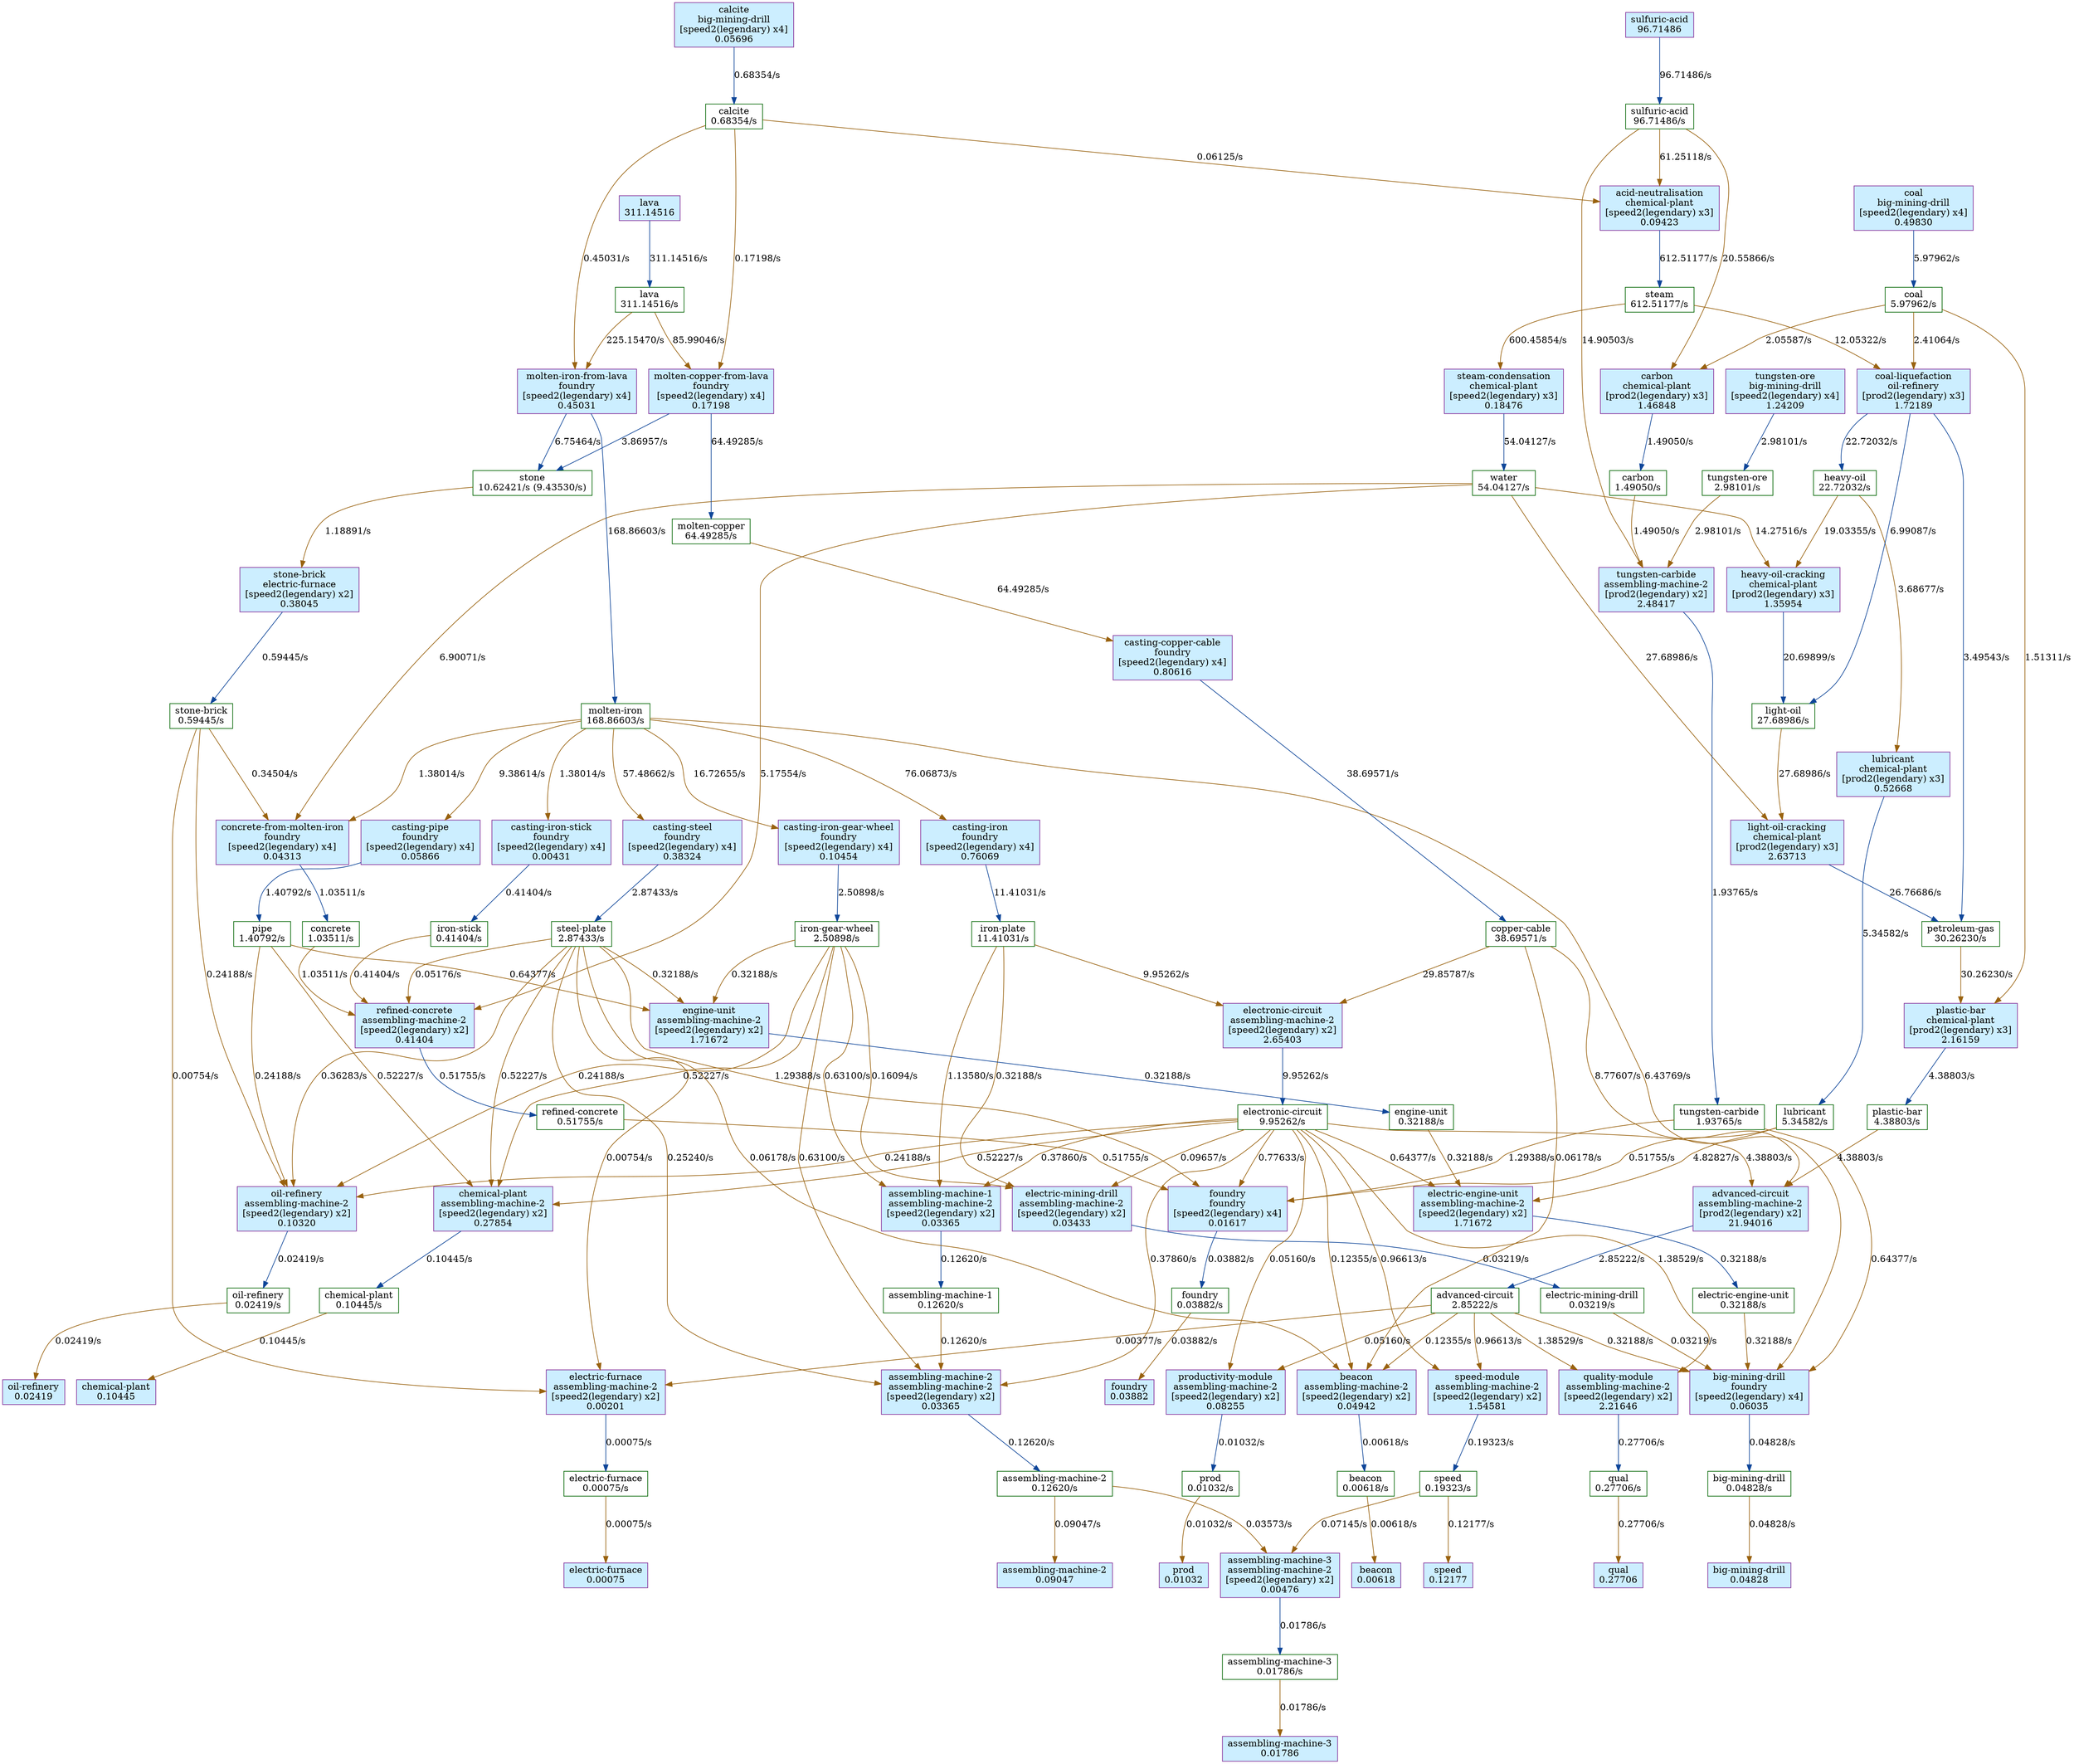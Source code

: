 digraph  {
  layout="dot"
  compound=true
  ranksep=1.0
  0 [shape="box"; style="filled"; color="#842e99"; fillcolor="#cceeff"; label="lava
311.14516"]
  1 [shape="box"; color="#006400"; label="lava
311.14516/s"]
  2 [shape="box"; style="filled"; color="#842e99"; fillcolor="#cceeff"; label="sulfuric-acid
96.71486"]
  3 [shape="box"; color="#006400"; label="sulfuric-acid
96.71486/s"]
  4 [shape="box"; style="filled"; color="#842e99"; fillcolor="#cceeff"; label="big-mining-drill
0.04828"]
  5 [shape="box"; color="#006400"; label="big-mining-drill
0.04828/s"]
  6 [shape="box"; style="filled"; color="#842e99"; fillcolor="#cceeff"; label="assembling-machine-2
0.09047"]
  7 [shape="box"; color="#006400"; label="assembling-machine-2
0.12620/s"]
  8 [shape="box"; style="filled"; color="#842e99"; fillcolor="#cceeff"; label="assembling-machine-3
0.01786"]
  9 [shape="box"; color="#006400"; label="assembling-machine-3
0.01786/s"]
  10 [shape="box"; style="filled"; color="#842e99"; fillcolor="#cceeff"; label="foundry
0.03882"]
  11 [shape="box"; color="#006400"; label="foundry
0.03882/s"]
  12 [shape="box"; style="filled"; color="#842e99"; fillcolor="#cceeff"; label="chemical-plant
0.10445"]
  13 [shape="box"; color="#006400"; label="chemical-plant
0.10445/s"]
  14 [shape="box"; style="filled"; color="#842e99"; fillcolor="#cceeff"; label="oil-refinery
0.02419"]
  15 [shape="box"; color="#006400"; label="oil-refinery
0.02419/s"]
  16 [shape="box"; style="filled"; color="#842e99"; fillcolor="#cceeff"; label="electric-furnace
0.00075"]
  17 [shape="box"; color="#006400"; label="electric-furnace
0.00075/s"]
  18 [shape="box"; style="filled"; color="#842e99"; fillcolor="#cceeff"; label="beacon
0.00618"]
  19 [shape="box"; color="#006400"; label="beacon
0.00618/s"]
  20 [shape="box"; style="filled"; color="#842e99"; fillcolor="#cceeff"; label="speed
0.12177"]
  21 [shape="box"; color="#006400"; label="speed
0.19323/s"]
  22 [shape="box"; style="filled"; color="#842e99"; fillcolor="#cceeff"; label="prod
0.01032"]
  23 [shape="box"; color="#006400"; label="prod
0.01032/s"]
  24 [shape="box"; style="filled"; color="#842e99"; fillcolor="#cceeff"; label="qual
0.27706"]
  25 [shape="box"; color="#006400"; label="qual
0.27706/s"]
  26 [shape="box"; style="filled"; color="#842e99"; fillcolor="#cceeff"; label="calcite
big-mining-drill
[speed2(legendary) x4]
0.05696"]
  27 [shape="box"; color="#006400"; label="calcite
0.68354/s"]
  28 [shape="box"; style="filled"; color="#842e99"; fillcolor="#cceeff"; label="coal
big-mining-drill
[speed2(legendary) x4]
0.49830"]
  29 [shape="box"; color="#006400"; label="coal
5.97962/s"]
  30 [shape="box"; style="filled"; color="#842e99"; fillcolor="#cceeff"; label="tungsten-ore
big-mining-drill
[speed2(legendary) x4]
1.24209"]
  31 [shape="box"; color="#006400"; label="tungsten-ore
2.98101/s"]
  32 [shape="box"; style="filled"; color="#842e99"; fillcolor="#cceeff"; label="electric-mining-drill
assembling-machine-2
[speed2(legendary) x2]
0.03433"]
  33 [shape="box"; color="#006400"; label="electric-mining-drill
0.03219/s"]
  34 [shape="box"; color="#006400"; label="electronic-circuit
9.95262/s"]
  35 [shape="box"; color="#006400"; label="iron-gear-wheel
2.50898/s"]
  36 [shape="box"; color="#006400"; label="iron-plate
11.41031/s"]
  37 [shape="box"; style="filled"; color="#842e99"; fillcolor="#cceeff"; label="assembling-machine-1
assembling-machine-2
[speed2(legendary) x2]
0.03365"]
  38 [shape="box"; color="#006400"; label="assembling-machine-1
0.12620/s"]
  39 [shape="box"; style="filled"; color="#842e99"; fillcolor="#cceeff"; label="assembling-machine-2
assembling-machine-2
[speed2(legendary) x2]
0.03365"]
  40 [shape="box"; color="#006400"; label="steel-plate
2.87433/s"]
  41 [shape="box"; style="filled"; color="#842e99"; fillcolor="#cceeff"; label="assembling-machine-3
assembling-machine-2
[speed2(legendary) x2]
0.00476"]
  42 [shape="box"; style="filled"; color="#842e99"; fillcolor="#cceeff"; label="electric-furnace
assembling-machine-2
[speed2(legendary) x2]
0.00201"]
  43 [shape="box"; color="#006400"; label="advanced-circuit
2.85222/s"]
  44 [shape="box"; color="#006400"; label="stone-brick
0.59445/s"]
  45 [shape="box"; style="filled"; color="#842e99"; fillcolor="#cceeff"; label="oil-refinery
assembling-machine-2
[speed2(legendary) x2]
0.10320"]
  46 [shape="box"; color="#006400"; label="pipe
1.40792/s"]
  47 [shape="box"; style="filled"; color="#842e99"; fillcolor="#cceeff"; label="chemical-plant
assembling-machine-2
[speed2(legendary) x2]
0.27854"]
  48 [shape="box"; style="filled"; color="#842e99"; fillcolor="#cceeff"; label="engine-unit
assembling-machine-2
[speed2(legendary) x2]
1.71672"]
  49 [shape="box"; color="#006400"; label="engine-unit
0.32188/s"]
  50 [shape="box"; style="filled"; color="#842e99"; fillcolor="#cceeff"; label="refined-concrete
assembling-machine-2
[speed2(legendary) x2]
0.41404"]
  51 [shape="box"; color="#006400"; label="refined-concrete
0.51755/s"]
  52 [shape="box"; color="#006400"; label="concrete
1.03511/s"]
  53 [shape="box"; color="#006400"; label="iron-stick
0.41404/s"]
  54 [shape="box"; color="#006400"; label="water
54.04127/s"]
  55 [shape="box"; style="filled"; color="#842e99"; fillcolor="#cceeff"; label="electric-engine-unit
assembling-machine-2
[speed2(legendary) x2]
1.71672"]
  56 [shape="box"; color="#006400"; label="electric-engine-unit
0.32188/s"]
  57 [shape="box"; color="#006400"; label="lubricant
5.34582/s"]
  58 [shape="box"; style="filled"; color="#842e99"; fillcolor="#cceeff"; label="speed-module
assembling-machine-2
[speed2(legendary) x2]
1.54581"]
  59 [shape="box"; style="filled"; color="#842e99"; fillcolor="#cceeff"; label="productivity-module
assembling-machine-2
[speed2(legendary) x2]
0.08255"]
  60 [shape="box"; style="filled"; color="#842e99"; fillcolor="#cceeff"; label="electronic-circuit
assembling-machine-2
[speed2(legendary) x2]
2.65403"]
  61 [shape="box"; color="#006400"; label="copper-cable
38.69571/s"]
  62 [shape="box"; style="filled"; color="#842e99"; fillcolor="#cceeff"; label="beacon
assembling-machine-2
[speed2(legendary) x2]
0.04942"]
  63 [shape="box"; style="filled"; color="#842e99"; fillcolor="#cceeff"; label="quality-module
assembling-machine-2
[speed2(legendary) x2]
2.21646"]
  64 [shape="box"; style="filled"; color="#842e99"; fillcolor="#cceeff"; label="tungsten-carbide
assembling-machine-2
[prod2(legendary) x2]
2.48417"]
  65 [shape="box"; color="#006400"; label="tungsten-carbide
1.93765/s"]
  66 [shape="box"; color="#006400"; label="carbon
1.49050/s"]
  67 [shape="box"; style="filled"; color="#842e99"; fillcolor="#cceeff"; label="advanced-circuit
assembling-machine-2
[prod2(legendary) x2]
21.94016"]
  68 [shape="box"; color="#006400"; label="plastic-bar
4.38803/s"]
  69 [shape="box"; style="filled"; color="#842e99"; fillcolor="#cceeff"; label="molten-iron-from-lava
foundry
[speed2(legendary) x4]
0.45031"]
  70 [shape="box"; color="#006400"; label="molten-iron
168.86603/s"]
  71 [shape="box"; color="#006400"; label="stone
10.62421/s (9.43530/s)"]
  72 [shape="box"; style="filled"; color="#842e99"; fillcolor="#cceeff"; label="molten-copper-from-lava
foundry
[speed2(legendary) x4]
0.17198"]
  73 [shape="box"; color="#006400"; label="molten-copper
64.49285/s"]
  74 [shape="box"; style="filled"; color="#842e99"; fillcolor="#cceeff"; label="casting-iron
foundry
[speed2(legendary) x4]
0.76069"]
  75 [shape="box"; style="filled"; color="#842e99"; fillcolor="#cceeff"; label="casting-steel
foundry
[speed2(legendary) x4]
0.38324"]
  76 [shape="box"; style="filled"; color="#842e99"; fillcolor="#cceeff"; label="casting-iron-gear-wheel
foundry
[speed2(legendary) x4]
0.10454"]
  77 [shape="box"; style="filled"; color="#842e99"; fillcolor="#cceeff"; label="casting-iron-stick
foundry
[speed2(legendary) x4]
0.00431"]
  78 [shape="box"; style="filled"; color="#842e99"; fillcolor="#cceeff"; label="casting-pipe
foundry
[speed2(legendary) x4]
0.05866"]
  79 [shape="box"; style="filled"; color="#842e99"; fillcolor="#cceeff"; label="concrete-from-molten-iron
foundry
[speed2(legendary) x4]
0.04313"]
  80 [shape="box"; style="filled"; color="#842e99"; fillcolor="#cceeff"; label="casting-copper-cable
foundry
[speed2(legendary) x4]
0.80616"]
  81 [shape="box"; style="filled"; color="#842e99"; fillcolor="#cceeff"; label="big-mining-drill
foundry
[speed2(legendary) x4]
0.06035"]
  82 [shape="box"; style="filled"; color="#842e99"; fillcolor="#cceeff"; label="foundry
foundry
[speed2(legendary) x4]
0.01617"]
  83 [shape="box"; style="filled"; color="#842e99"; fillcolor="#cceeff"; label="acid-neutralisation
chemical-plant
[speed2(legendary) x3]
0.09423"]
  84 [shape="box"; color="#006400"; label="steam
612.51177/s"]
  85 [shape="box"; style="filled"; color="#842e99"; fillcolor="#cceeff"; label="steam-condensation
chemical-plant
[speed2(legendary) x3]
0.18476"]
  86 [shape="box"; style="filled"; color="#842e99"; fillcolor="#cceeff"; label="lubricant
chemical-plant
[prod2(legendary) x3]
0.52668"]
  87 [shape="box"; color="#006400"; label="heavy-oil
22.72032/s"]
  88 [shape="box"; style="filled"; color="#842e99"; fillcolor="#cceeff"; label="plastic-bar
chemical-plant
[prod2(legendary) x3]
2.16159"]
  89 [shape="box"; color="#006400"; label="petroleum-gas
30.26230/s"]
  90 [shape="box"; style="filled"; color="#842e99"; fillcolor="#cceeff"; label="carbon
chemical-plant
[prod2(legendary) x3]
1.46848"]
  91 [shape="box"; style="filled"; color="#842e99"; fillcolor="#cceeff"; label="heavy-oil-cracking
chemical-plant
[prod2(legendary) x3]
1.35954"]
  92 [shape="box"; color="#006400"; label="light-oil
27.68986/s"]
  93 [shape="box"; style="filled"; color="#842e99"; fillcolor="#cceeff"; label="light-oil-cracking
chemical-plant
[prod2(legendary) x3]
2.63713"]
  94 [shape="box"; style="filled"; color="#842e99"; fillcolor="#cceeff"; label="coal-liquefaction
oil-refinery
[prod2(legendary) x3]
1.72189"]
  95 [shape="box"; style="filled"; color="#842e99"; fillcolor="#cceeff"; label="stone-brick
electric-furnace
[speed2(legendary) x2]
0.38045"]
  0 -> 1 [color="#0f4699"; label="311.14516/s"]
  1 -> 69 [color="#99620f"; label="225.15470/s"]
  1 -> 72 [color="#99620f"; label="85.99046/s"]
  2 -> 3 [color="#0f4699"; label="96.71486/s"]
  3 -> 64 [color="#99620f"; label="14.90503/s"]
  3 -> 83 [color="#99620f"; label="61.25118/s"]
  3 -> 90 [color="#99620f"; label="20.55866/s"]
  5 -> 4 [color="#99620f"; label="0.04828/s"]
  7 -> 6 [color="#99620f"; label="0.09047/s"]
  7 -> 41 [color="#99620f"; label="0.03573/s"]
  9 -> 8 [color="#99620f"; label="0.01786/s"]
  11 -> 10 [color="#99620f"; label="0.03882/s"]
  13 -> 12 [color="#99620f"; label="0.10445/s"]
  15 -> 14 [color="#99620f"; label="0.02419/s"]
  17 -> 16 [color="#99620f"; label="0.00075/s"]
  19 -> 18 [color="#99620f"; label="0.00618/s"]
  21 -> 20 [color="#99620f"; label="0.12177/s"]
  21 -> 41 [color="#99620f"; label="0.07145/s"]
  23 -> 22 [color="#99620f"; label="0.01032/s"]
  25 -> 24 [color="#99620f"; label="0.27706/s"]
  26 -> 27 [color="#0f4699"; label="0.68354/s"]
  27 -> 69 [color="#99620f"; label="0.45031/s"]
  27 -> 72 [color="#99620f"; label="0.17198/s"]
  27 -> 83 [color="#99620f"; label="0.06125/s"]
  28 -> 29 [color="#0f4699"; label="5.97962/s"]
  29 -> 88 [color="#99620f"; label="1.51311/s"]
  29 -> 90 [color="#99620f"; label="2.05587/s"]
  29 -> 94 [color="#99620f"; label="2.41064/s"]
  30 -> 31 [color="#0f4699"; label="2.98101/s"]
  31 -> 64 [color="#99620f"; label="2.98101/s"]
  32 -> 33 [color="#0f4699"; label="0.03219/s"]
  33 -> 81 [color="#99620f"; label="0.03219/s"]
  34 -> 32 [color="#99620f"; label="0.09657/s"]
  34 -> 37 [color="#99620f"; label="0.37860/s"]
  34 -> 39 [color="#99620f"; label="0.37860/s"]
  34 -> 45 [color="#99620f"; label="0.24188/s"]
  34 -> 47 [color="#99620f"; label="0.52227/s"]
  34 -> 55 [color="#99620f"; label="0.64377/s"]
  34 -> 58 [color="#99620f"; label="0.96613/s"]
  34 -> 59 [color="#99620f"; label="0.05160/s"]
  34 -> 62 [color="#99620f"; label="0.12355/s"]
  34 -> 63 [color="#99620f"; label="1.38529/s"]
  34 -> 67 [color="#99620f"; label="4.38803/s"]
  34 -> 82 [color="#99620f"; label="0.77633/s"]
  35 -> 32 [color="#99620f"; label="0.16094/s"]
  35 -> 37 [color="#99620f"; label="0.63100/s"]
  35 -> 39 [color="#99620f"; label="0.63100/s"]
  35 -> 45 [color="#99620f"; label="0.24188/s"]
  35 -> 47 [color="#99620f"; label="0.52227/s"]
  35 -> 48 [color="#99620f"; label="0.32188/s"]
  36 -> 32 [color="#99620f"; label="0.32188/s"]
  36 -> 37 [color="#99620f"; label="1.13580/s"]
  36 -> 60 [color="#99620f"; label="9.95262/s"]
  37 -> 38 [color="#0f4699"; label="0.12620/s"]
  38 -> 39 [color="#99620f"; label="0.12620/s"]
  39 -> 7 [color="#0f4699"; label="0.12620/s"]
  40 -> 39 [color="#99620f"; label="0.25240/s"]
  40 -> 42 [color="#99620f"; label="0.00754/s"]
  40 -> 45 [color="#99620f"; label="0.36283/s"]
  40 -> 47 [color="#99620f"; label="0.52227/s"]
  40 -> 48 [color="#99620f"; label="0.32188/s"]
  40 -> 50 [color="#99620f"; label="0.05176/s"]
  40 -> 62 [color="#99620f"; label="0.06178/s"]
  40 -> 82 [color="#99620f"; label="1.29388/s"]
  41 -> 9 [color="#0f4699"; label="0.01786/s"]
  42 -> 17 [color="#0f4699"; label="0.00075/s"]
  43 -> 42 [color="#99620f"; label="0.00377/s"]
  43 -> 58 [color="#99620f"; label="0.96613/s"]
  43 -> 59 [color="#99620f"; label="0.05160/s"]
  43 -> 62 [color="#99620f"; label="0.12355/s"]
  43 -> 63 [color="#99620f"; label="1.38529/s"]
  43 -> 81 [color="#99620f"; label="0.32188/s"]
  44 -> 42 [color="#99620f"; label="0.00754/s"]
  44 -> 45 [color="#99620f"; label="0.24188/s"]
  44 -> 79 [color="#99620f"; label="0.34504/s"]
  45 -> 15 [color="#0f4699"; label="0.02419/s"]
  46 -> 45 [color="#99620f"; label="0.24188/s"]
  46 -> 47 [color="#99620f"; label="0.52227/s"]
  46 -> 48 [color="#99620f"; label="0.64377/s"]
  47 -> 13 [color="#0f4699"; label="0.10445/s"]
  48 -> 49 [color="#0f4699"; label="0.32188/s"]
  49 -> 55 [color="#99620f"; label="0.32188/s"]
  50 -> 51 [color="#0f4699"; label="0.51755/s"]
  51 -> 82 [color="#99620f"; label="0.51755/s"]
  52 -> 50 [color="#99620f"; label="1.03511/s"]
  53 -> 50 [color="#99620f"; label="0.41404/s"]
  54 -> 50 [color="#99620f"; label="5.17554/s"]
  54 -> 79 [color="#99620f"; label="6.90071/s"]
  54 -> 91 [color="#99620f"; label="14.27516/s"]
  54 -> 93 [color="#99620f"; label="27.68986/s"]
  55 -> 56 [color="#0f4699"; label="0.32188/s"]
  56 -> 81 [color="#99620f"; label="0.32188/s"]
  57 -> 55 [color="#99620f"; label="4.82827/s"]
  57 -> 82 [color="#99620f"; label="0.51755/s"]
  58 -> 21 [color="#0f4699"; label="0.19323/s"]
  59 -> 23 [color="#0f4699"; label="0.01032/s"]
  60 -> 34 [color="#0f4699"; label="9.95262/s"]
  61 -> 60 [color="#99620f"; label="29.85787/s"]
  61 -> 62 [color="#99620f"; label="0.06178/s"]
  61 -> 67 [color="#99620f"; label="8.77607/s"]
  62 -> 19 [color="#0f4699"; label="0.00618/s"]
  63 -> 25 [color="#0f4699"; label="0.27706/s"]
  64 -> 65 [color="#0f4699"; label="1.93765/s"]
  65 -> 81 [color="#99620f"; label="0.64377/s"]
  65 -> 82 [color="#99620f"; label="1.29388/s"]
  66 -> 64 [color="#99620f"; label="1.49050/s"]
  67 -> 43 [color="#0f4699"; label="2.85222/s"]
  68 -> 67 [color="#99620f"; label="4.38803/s"]
  69 -> 70 [color="#0f4699"; label="168.86603/s"]
  69 -> 71 [color="#0f4699"; label="6.75464/s"]
  70 -> 74 [color="#99620f"; label="76.06873/s"]
  70 -> 75 [color="#99620f"; label="57.48662/s"]
  70 -> 76 [color="#99620f"; label="16.72655/s"]
  70 -> 77 [color="#99620f"; label="1.38014/s"]
  70 -> 78 [color="#99620f"; label="9.38614/s"]
  70 -> 79 [color="#99620f"; label="1.38014/s"]
  70 -> 81 [color="#99620f"; label="6.43769/s"]
  71 -> 95 [color="#99620f"; label="1.18891/s"]
  72 -> 73 [color="#0f4699"; label="64.49285/s"]
  72 -> 71 [color="#0f4699"; label="3.86957/s"]
  73 -> 80 [color="#99620f"; label="64.49285/s"]
  74 -> 36 [color="#0f4699"; label="11.41031/s"]
  75 -> 40 [color="#0f4699"; label="2.87433/s"]
  76 -> 35 [color="#0f4699"; label="2.50898/s"]
  77 -> 53 [color="#0f4699"; label="0.41404/s"]
  78 -> 46 [color="#0f4699"; label="1.40792/s"]
  79 -> 52 [color="#0f4699"; label="1.03511/s"]
  80 -> 61 [color="#0f4699"; label="38.69571/s"]
  81 -> 5 [color="#0f4699"; label="0.04828/s"]
  82 -> 11 [color="#0f4699"; label="0.03882/s"]
  83 -> 84 [color="#0f4699"; label="612.51177/s"]
  84 -> 85 [color="#99620f"; label="600.45854/s"]
  84 -> 94 [color="#99620f"; label="12.05322/s"]
  85 -> 54 [color="#0f4699"; label="54.04127/s"]
  86 -> 57 [color="#0f4699"; label="5.34582/s"]
  87 -> 86 [color="#99620f"; label="3.68677/s"]
  87 -> 91 [color="#99620f"; label="19.03355/s"]
  88 -> 68 [color="#0f4699"; label="4.38803/s"]
  89 -> 88 [color="#99620f"; label="30.26230/s"]
  90 -> 66 [color="#0f4699"; label="1.49050/s"]
  91 -> 92 [color="#0f4699"; label="20.69899/s"]
  92 -> 93 [color="#99620f"; label="27.68986/s"]
  93 -> 89 [color="#0f4699"; label="26.76686/s"]
  94 -> 87 [color="#0f4699"; label="22.72032/s"]
  94 -> 92 [color="#0f4699"; label="6.99087/s"]
  94 -> 89 [color="#0f4699"; label="3.49543/s"]
  95 -> 44 [color="#0f4699"; label="0.59445/s"]
}
